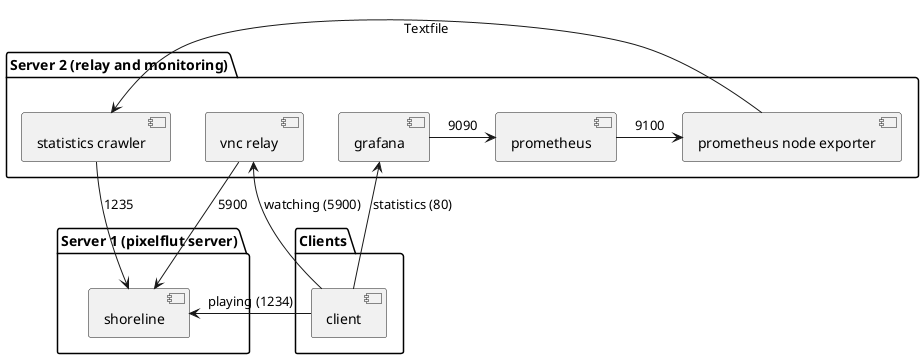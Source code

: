 @startuml
package "Server 1 (pixelflut server)" {
  [shoreline]
}

package "Server 2 (relay and monitoring)" {
  [vnc relay]
  [prometheus]
  [prometheus node exporter]
  [statistics crawler]
  [grafana]
}

package "Clients" {
  [client]
}

[vnc relay]                ->  [shoreline]                : 5900
[grafana]                  ->  [prometheus]               : 9090
[prometheus]               ->  [prometheus node exporter] : 9100
[prometheus node exporter] ->  [statistics crawler]       : Textfile
[statistics crawler]       --> [shoreline]                : 1235

[shoreline]                <-  [client]                   : playing (1234)
[vnc relay]                <-  [client]                   : watching (5900)
[grafana]                  <-  [client]                   : statistics (80)
@enduml
